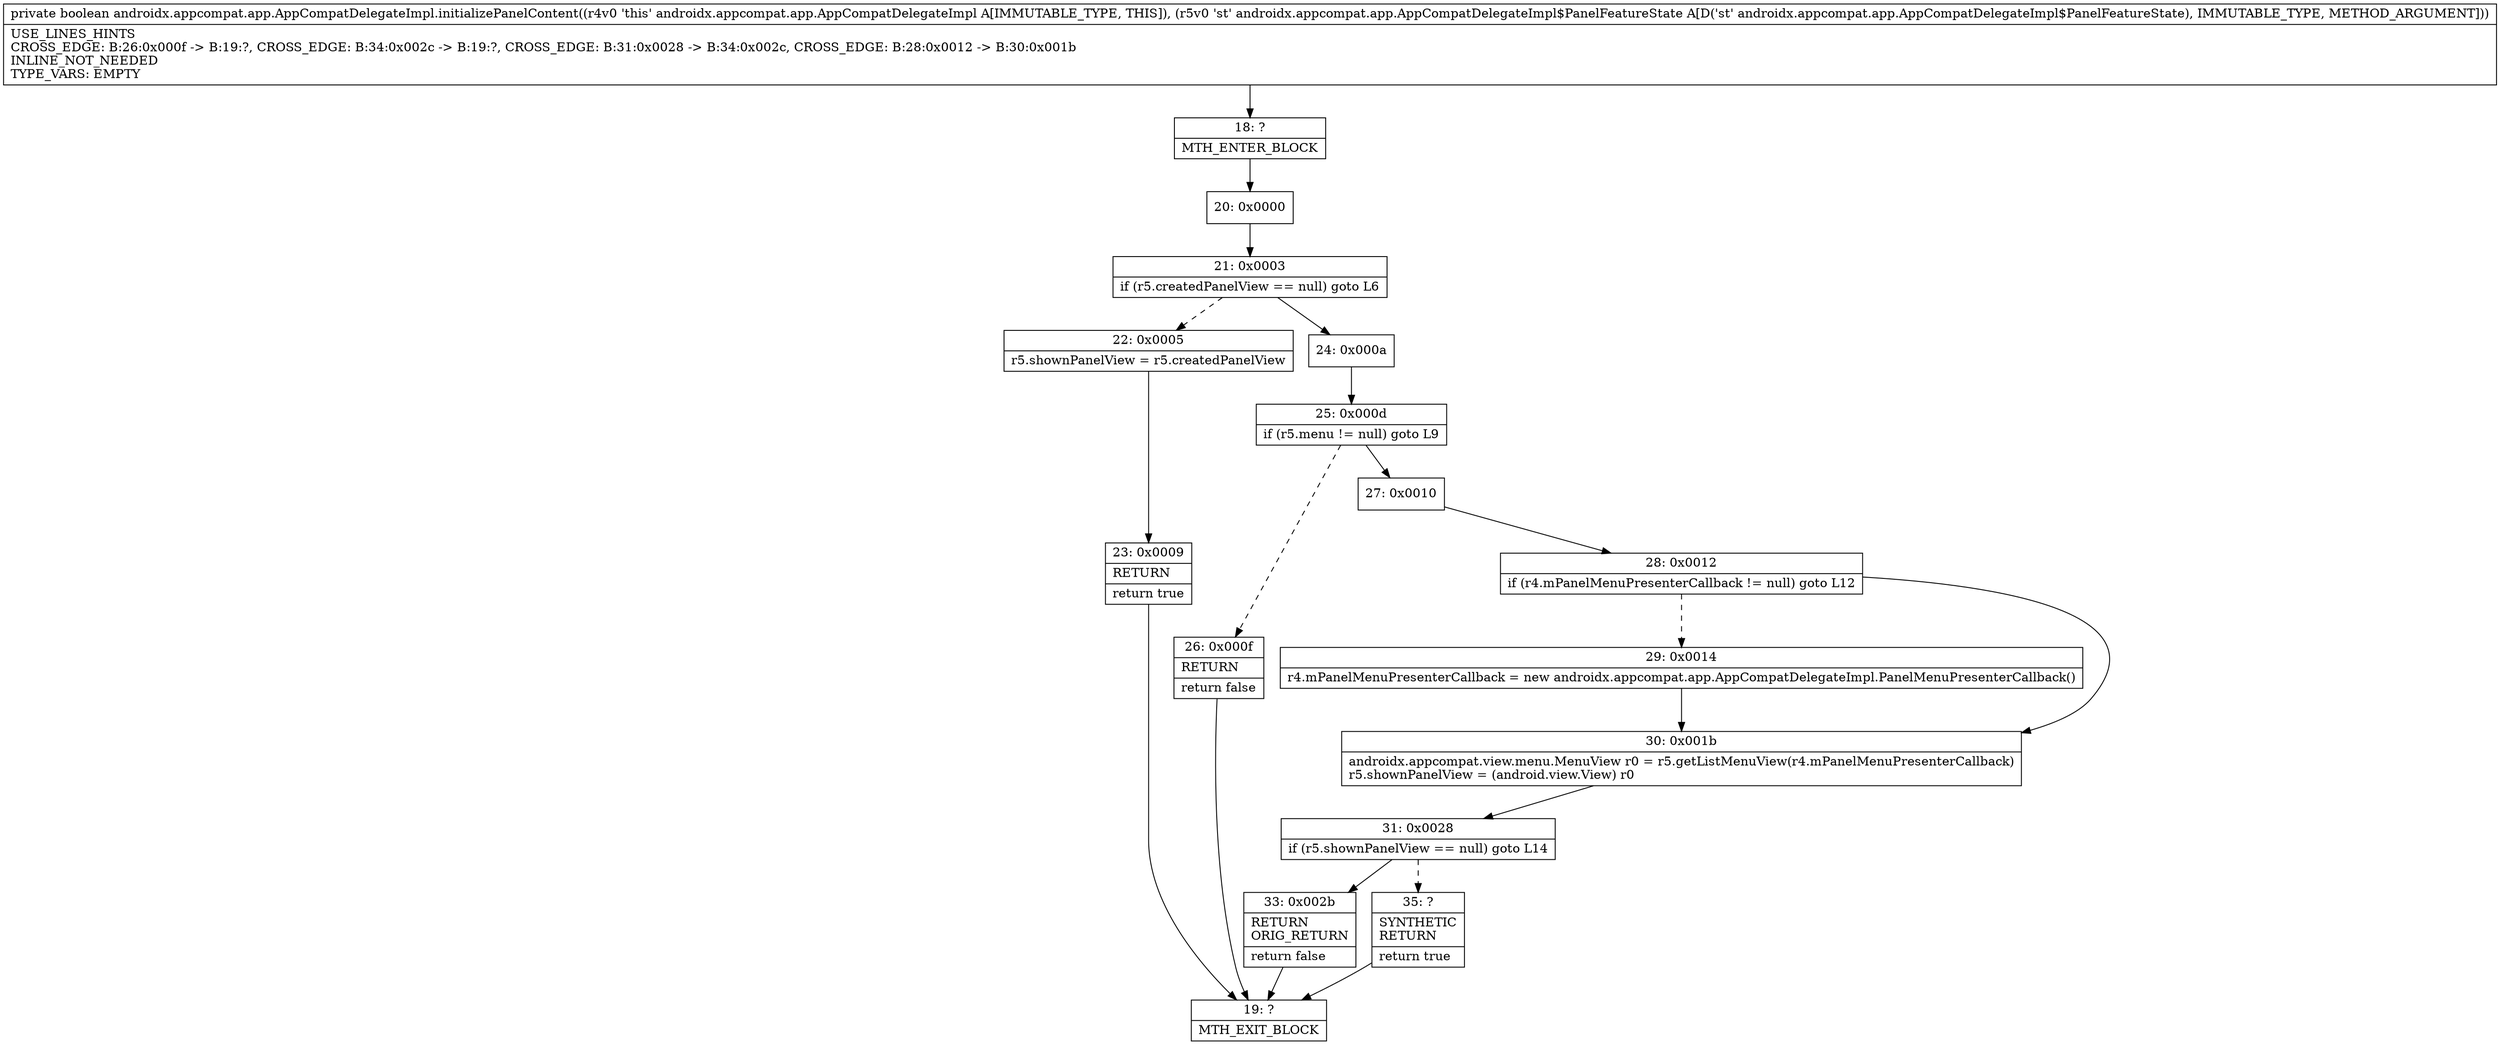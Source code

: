digraph "CFG forandroidx.appcompat.app.AppCompatDelegateImpl.initializePanelContent(Landroidx\/appcompat\/app\/AppCompatDelegateImpl$PanelFeatureState;)Z" {
Node_18 [shape=record,label="{18\:\ ?|MTH_ENTER_BLOCK\l}"];
Node_20 [shape=record,label="{20\:\ 0x0000}"];
Node_21 [shape=record,label="{21\:\ 0x0003|if (r5.createdPanelView == null) goto L6\l}"];
Node_22 [shape=record,label="{22\:\ 0x0005|r5.shownPanelView = r5.createdPanelView\l}"];
Node_23 [shape=record,label="{23\:\ 0x0009|RETURN\l|return true\l}"];
Node_19 [shape=record,label="{19\:\ ?|MTH_EXIT_BLOCK\l}"];
Node_24 [shape=record,label="{24\:\ 0x000a}"];
Node_25 [shape=record,label="{25\:\ 0x000d|if (r5.menu != null) goto L9\l}"];
Node_26 [shape=record,label="{26\:\ 0x000f|RETURN\l|return false\l}"];
Node_27 [shape=record,label="{27\:\ 0x0010}"];
Node_28 [shape=record,label="{28\:\ 0x0012|if (r4.mPanelMenuPresenterCallback != null) goto L12\l}"];
Node_29 [shape=record,label="{29\:\ 0x0014|r4.mPanelMenuPresenterCallback = new androidx.appcompat.app.AppCompatDelegateImpl.PanelMenuPresenterCallback()\l}"];
Node_30 [shape=record,label="{30\:\ 0x001b|androidx.appcompat.view.menu.MenuView r0 = r5.getListMenuView(r4.mPanelMenuPresenterCallback)\lr5.shownPanelView = (android.view.View) r0\l}"];
Node_31 [shape=record,label="{31\:\ 0x0028|if (r5.shownPanelView == null) goto L14\l}"];
Node_33 [shape=record,label="{33\:\ 0x002b|RETURN\lORIG_RETURN\l|return false\l}"];
Node_35 [shape=record,label="{35\:\ ?|SYNTHETIC\lRETURN\l|return true\l}"];
MethodNode[shape=record,label="{private boolean androidx.appcompat.app.AppCompatDelegateImpl.initializePanelContent((r4v0 'this' androidx.appcompat.app.AppCompatDelegateImpl A[IMMUTABLE_TYPE, THIS]), (r5v0 'st' androidx.appcompat.app.AppCompatDelegateImpl$PanelFeatureState A[D('st' androidx.appcompat.app.AppCompatDelegateImpl$PanelFeatureState), IMMUTABLE_TYPE, METHOD_ARGUMENT]))  | USE_LINES_HINTS\lCROSS_EDGE: B:26:0x000f \-\> B:19:?, CROSS_EDGE: B:34:0x002c \-\> B:19:?, CROSS_EDGE: B:31:0x0028 \-\> B:34:0x002c, CROSS_EDGE: B:28:0x0012 \-\> B:30:0x001b\lINLINE_NOT_NEEDED\lTYPE_VARS: EMPTY\l}"];
MethodNode -> Node_18;Node_18 -> Node_20;
Node_20 -> Node_21;
Node_21 -> Node_22[style=dashed];
Node_21 -> Node_24;
Node_22 -> Node_23;
Node_23 -> Node_19;
Node_24 -> Node_25;
Node_25 -> Node_26[style=dashed];
Node_25 -> Node_27;
Node_26 -> Node_19;
Node_27 -> Node_28;
Node_28 -> Node_29[style=dashed];
Node_28 -> Node_30;
Node_29 -> Node_30;
Node_30 -> Node_31;
Node_31 -> Node_33;
Node_31 -> Node_35[style=dashed];
Node_33 -> Node_19;
Node_35 -> Node_19;
}

